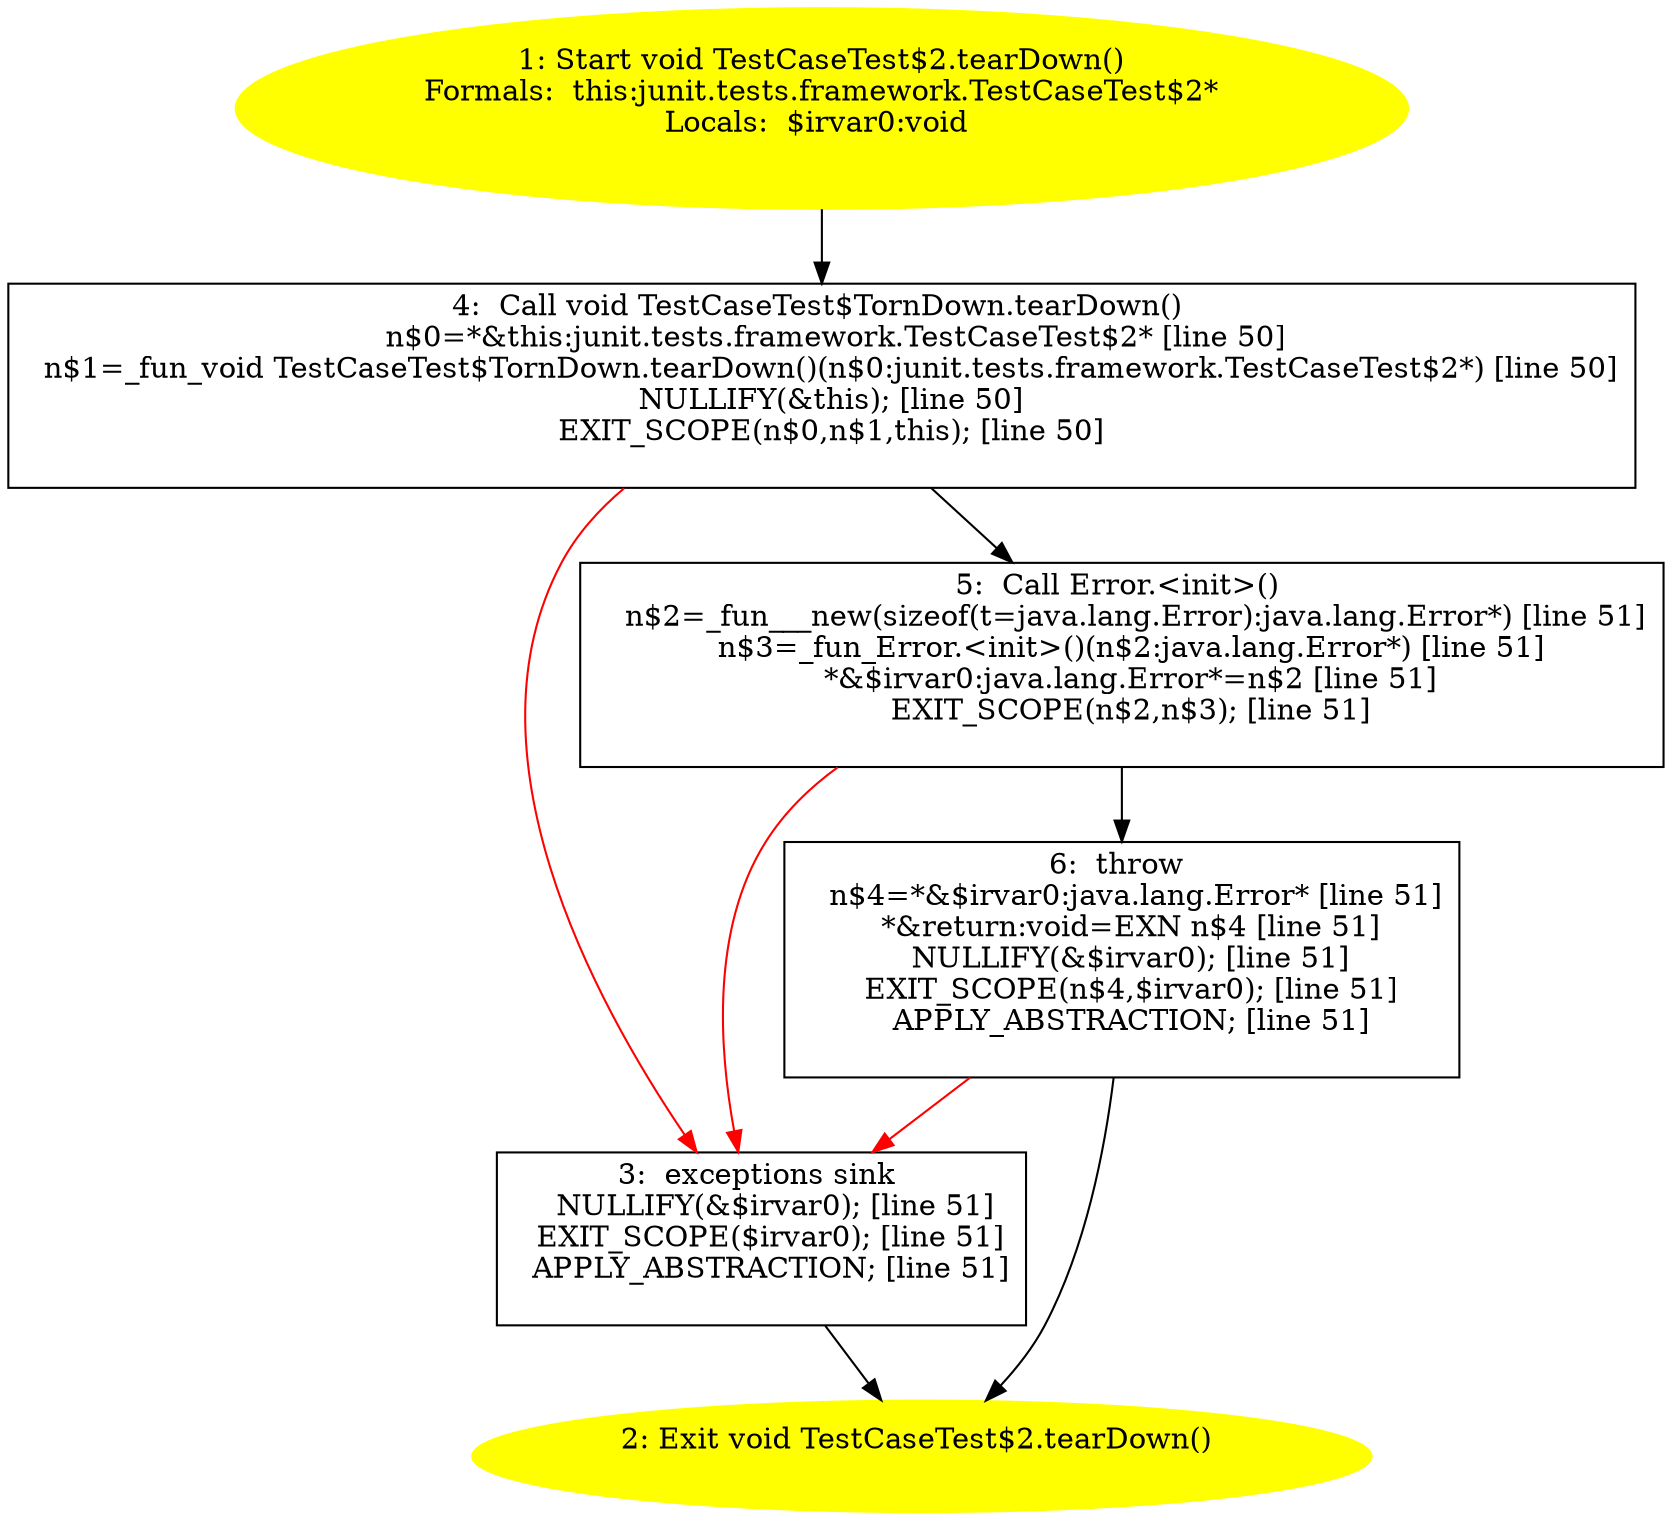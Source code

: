 /* @generated */
digraph cfg {
"junit.tests.framework.TestCaseTest$2.tearDown():void.b3944ad302b36b05952651b2b16e182f_1" [label="1: Start void TestCaseTest$2.tearDown()\nFormals:  this:junit.tests.framework.TestCaseTest$2*\nLocals:  $irvar0:void \n  " color=yellow style=filled]
	

	 "junit.tests.framework.TestCaseTest$2.tearDown():void.b3944ad302b36b05952651b2b16e182f_1" -> "junit.tests.framework.TestCaseTest$2.tearDown():void.b3944ad302b36b05952651b2b16e182f_4" ;
"junit.tests.framework.TestCaseTest$2.tearDown():void.b3944ad302b36b05952651b2b16e182f_2" [label="2: Exit void TestCaseTest$2.tearDown() \n  " color=yellow style=filled]
	

"junit.tests.framework.TestCaseTest$2.tearDown():void.b3944ad302b36b05952651b2b16e182f_3" [label="3:  exceptions sink \n   NULLIFY(&$irvar0); [line 51]\n  EXIT_SCOPE($irvar0); [line 51]\n  APPLY_ABSTRACTION; [line 51]\n " shape="box"]
	

	 "junit.tests.framework.TestCaseTest$2.tearDown():void.b3944ad302b36b05952651b2b16e182f_3" -> "junit.tests.framework.TestCaseTest$2.tearDown():void.b3944ad302b36b05952651b2b16e182f_2" ;
"junit.tests.framework.TestCaseTest$2.tearDown():void.b3944ad302b36b05952651b2b16e182f_4" [label="4:  Call void TestCaseTest$TornDown.tearDown() \n   n$0=*&this:junit.tests.framework.TestCaseTest$2* [line 50]\n  n$1=_fun_void TestCaseTest$TornDown.tearDown()(n$0:junit.tests.framework.TestCaseTest$2*) [line 50]\n  NULLIFY(&this); [line 50]\n  EXIT_SCOPE(n$0,n$1,this); [line 50]\n " shape="box"]
	

	 "junit.tests.framework.TestCaseTest$2.tearDown():void.b3944ad302b36b05952651b2b16e182f_4" -> "junit.tests.framework.TestCaseTest$2.tearDown():void.b3944ad302b36b05952651b2b16e182f_5" ;
	 "junit.tests.framework.TestCaseTest$2.tearDown():void.b3944ad302b36b05952651b2b16e182f_4" -> "junit.tests.framework.TestCaseTest$2.tearDown():void.b3944ad302b36b05952651b2b16e182f_3" [color="red" ];
"junit.tests.framework.TestCaseTest$2.tearDown():void.b3944ad302b36b05952651b2b16e182f_5" [label="5:  Call Error.<init>() \n   n$2=_fun___new(sizeof(t=java.lang.Error):java.lang.Error*) [line 51]\n  n$3=_fun_Error.<init>()(n$2:java.lang.Error*) [line 51]\n  *&$irvar0:java.lang.Error*=n$2 [line 51]\n  EXIT_SCOPE(n$2,n$3); [line 51]\n " shape="box"]
	

	 "junit.tests.framework.TestCaseTest$2.tearDown():void.b3944ad302b36b05952651b2b16e182f_5" -> "junit.tests.framework.TestCaseTest$2.tearDown():void.b3944ad302b36b05952651b2b16e182f_6" ;
	 "junit.tests.framework.TestCaseTest$2.tearDown():void.b3944ad302b36b05952651b2b16e182f_5" -> "junit.tests.framework.TestCaseTest$2.tearDown():void.b3944ad302b36b05952651b2b16e182f_3" [color="red" ];
"junit.tests.framework.TestCaseTest$2.tearDown():void.b3944ad302b36b05952651b2b16e182f_6" [label="6:  throw \n   n$4=*&$irvar0:java.lang.Error* [line 51]\n  *&return:void=EXN n$4 [line 51]\n  NULLIFY(&$irvar0); [line 51]\n  EXIT_SCOPE(n$4,$irvar0); [line 51]\n  APPLY_ABSTRACTION; [line 51]\n " shape="box"]
	

	 "junit.tests.framework.TestCaseTest$2.tearDown():void.b3944ad302b36b05952651b2b16e182f_6" -> "junit.tests.framework.TestCaseTest$2.tearDown():void.b3944ad302b36b05952651b2b16e182f_2" ;
	 "junit.tests.framework.TestCaseTest$2.tearDown():void.b3944ad302b36b05952651b2b16e182f_6" -> "junit.tests.framework.TestCaseTest$2.tearDown():void.b3944ad302b36b05952651b2b16e182f_3" [color="red" ];
}
